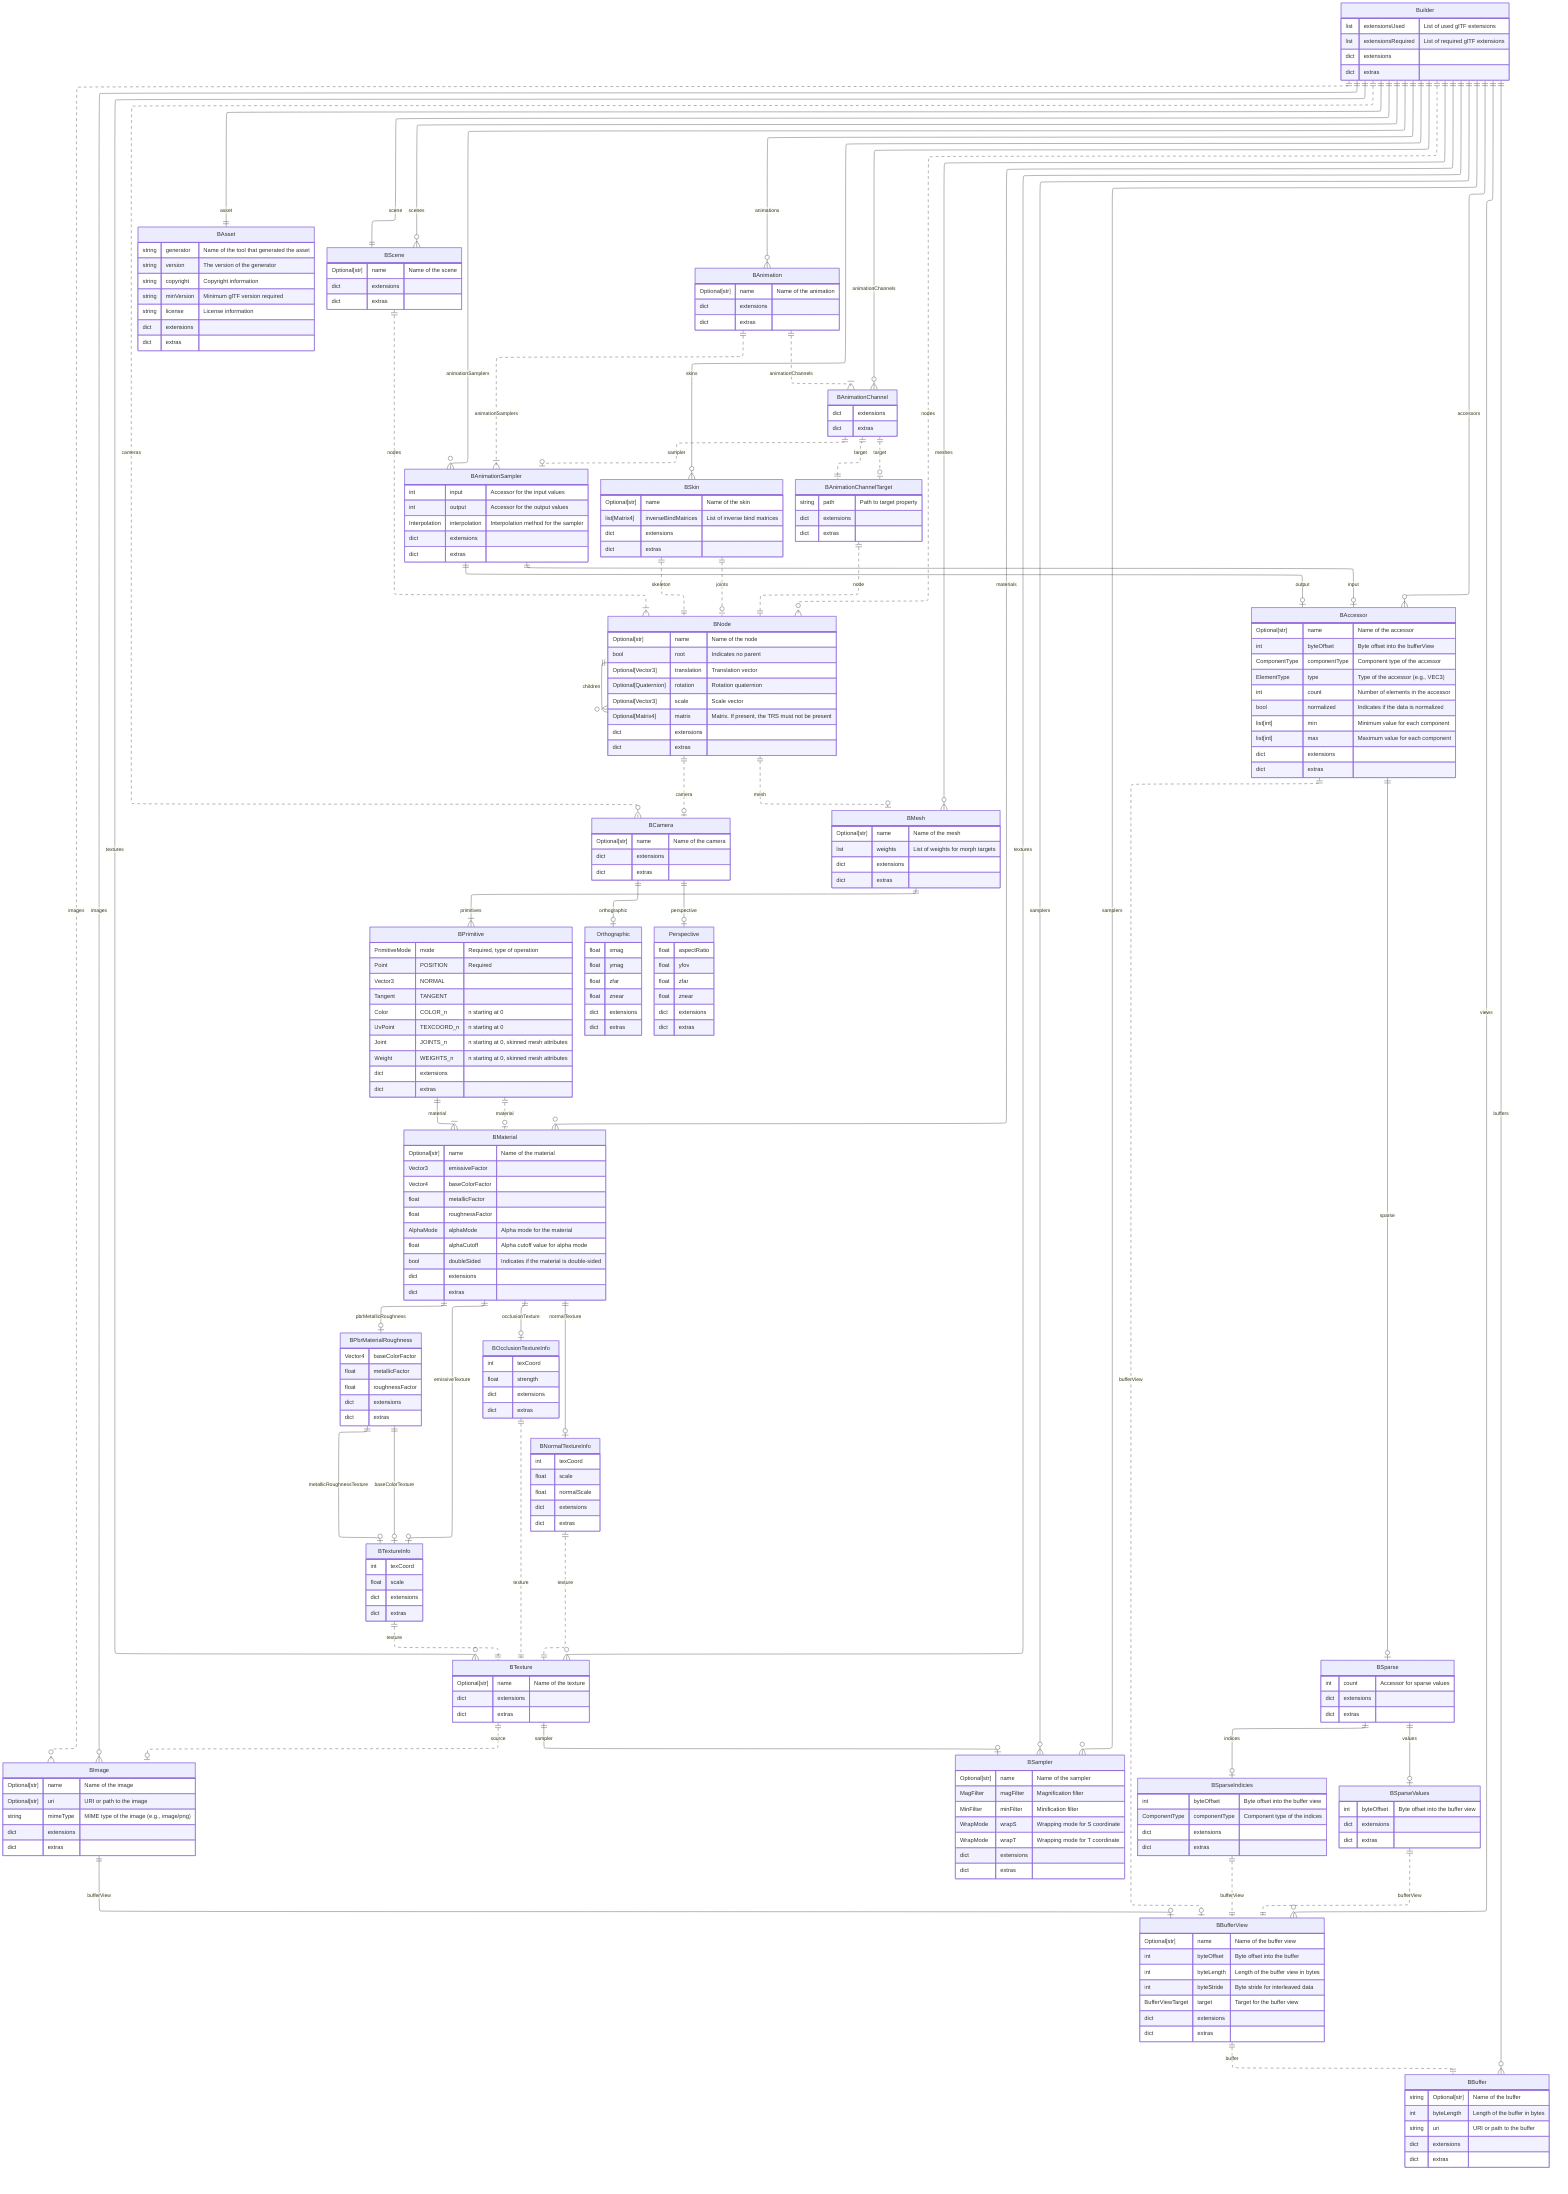 ---
    config:
        layout: elk
---
erDiagram
    direction TB
    Builder ||..o{ BNode : nodes
    Builder ||--|| BAsset : asset
    Builder ||--o{ BScene : scenes
    Builder ||--|| BScene : scene
    Builder ||--o{ BImage : images
    Builder ||..o{ BCamera : cameras
    Builder ||--o{ BTexture : textures
    Builder ||--o{ BSampler : samplers
    Builder ||--o{ BMaterial : materials
    Builder ||--o{ BMesh : meshes
    Builder ||--o{ BAnimation : animations
    Builder ||--o{ BAnimationChannel : animationChannels
    Builder ||--o{ BAnimationSampler : animationSamplers
    Builder ||--o{ BSkin : skins
    Builder ||--o{ BAccessor : accessors
    Builder ||--o{ BBufferView : views
    Builder ||--o{ BBuffer : buffers
    BAnimation ||..|{ BAnimationChannel : animationChannels
    BAnimation ||..|{ BAnimationSampler : animationSamplers
    BAnimationChannel ||..o| BAnimationChannelTarget : target
    BAnimationChannel ||..o| BAnimationSampler : sampler
    BNode ||..o| BCamera : camera
    BImage {
        Optional[str] name           "Name of the image"
        Optional[str] uri           "URI or path to the image"
        string mimeType      "MIME type of the image (e.g., image/png)"
        dict extensions
        dict extras
    }
    BImage ||--o| BBufferView : bufferView
    Builder {
        list extensionsUsed        "List of used glTF extensions"
        list extensionsRequired    "List of required glTF extensions"
        dict extensions
        dict extras
    }
    BScene ||..|{ BNode : nodes
    BNode ||--o{ BNode : children
    BNode ||..o| BMesh : mesh
    BMesh ||--|{ BPrimitive : primitives
    Builder ||..o{ BImage : images
    Builder ||--o{ BTexture : textures
    BPrimitive ||..o| BMaterial : material
    BPrimitive {
        PrimitiveMode mode "Required, type of operation"
        Point POSITION     "Required"
        Vector3 NORMAL
        Tangent TANGENT
        Color COLOR_n      "n starting at 0"
        UvPoint TEXCOORD_n "n starting at 0"
        Joint JOINTS_n     "n starting at 0, skinned mesh attributes"
        Weight WEIGHTS_n   "n starting at 0, skinned mesh attributes"
        dict extensions
        dict extras
    }
    BAsset {
        string generator      "Name of the tool that generated the asset"
        string version        "The version of the generator"
        string copyright      "Copyright information"
        string minVersion     "Minimum glTF version required"
        string license        "License information"
        dict extensions
        dict extras
    }
    BTexture {
        Optional[str] name           "Name of the texture"
        dict extensions
        dict extras
    }
    Builder ||--o{ BSampler : samplers
    BSampler {
        Optional[str] name           "Name of the sampler"
        MagFilter magFilter         "Magnification filter"
        MinFilter minFilter         "Minification filter"
        WrapMode wrapS             "Wrapping mode for S coordinate"
        WrapMode wrapT             "Wrapping mode for T coordinate"
        dict extensions
        dict extras
    }
    BNode {
        Optional[str] name           "Name of the node"
        bool root "Indicates no parent"
        Optional[Vector3] translation "Translation vector"
        Optional[Quaternion] rotation "Rotation quaternion"
        Optional[Vector3] scale "Scale vector"
        Optional[Matrix4] matrix "Matrix. If present, the TRS must not be present"
        dict extensions
        dict extras
    }
    BMesh {
        Optional[str] name    "Name of the mesh"
        list weights          "List of weights for morph targets"
        dict extensions
        dict extras
    }
    BMaterial {
        Optional[str] name           "Name of the material"
        Vector3 emissiveFactor
        Vector4 baseColorFactor
        float metallicFactor
        float roughnessFactor
        AlphaMode alphaMode       "Alpha mode for the material"
        float alphaCutoff     "Alpha cutoff value for alpha mode"
        bool doubleSided      "Indicates if the material is double-sided"
        dict extensions
        dict extras
    }
    BMaterial ||--o| BPbrMaterialRoughness : pbrMetallicRoughness
    BMaterial ||--o| BTextureInfo : emissiveTexture
    BMaterial ||--o| BNormalTextureInfo : normalTexture
    BPbrMaterialRoughness {
        Vector4 baseColorFactor
        float metallicFactor
        float roughnessFactor
        dict extensions
        dict extras
    }
    BPbrMaterialRoughness ||--o| BTextureInfo : baseColorTexture
    BPbrMaterialRoughness ||--o| BTextureInfo : metallicRoughnessTexture
    BTextureInfo {
        int texCoord
        float scale
        dict extensions
        dict extras
    }
    BTextureInfo ||..|| BTexture : texture
    BNormalTextureInfo {
        int texCoord
        float scale
        float normalScale
        dict extensions
        dict extras
    }
    BNormalTextureInfo ||..|| BTexture : texture
    BMaterial ||--o| BOcclusionTextureInfo : occlusionTexture
    BOcclusionTextureInfo {
        int texCoord
        float strength
        dict extensions
        dict extras
    }
    BOcclusionTextureInfo ||..|| BTexture : texture

    BScene {
        Optional[str] name           "Name of the scene"
        dict extensions
        dict extras
    }
    BCamera {
        Optional[str] name           "Name of the camera"
        dict extensions
        dict extras
    }
    BCamera ||--o| Orthographic : orthographic
    BCamera ||--o| Perspective : perspective
    Orthographic {
        float xmag
        float ymag
        float zfar
        float znear
        dict extensions
        dict extras
    }
    Perspective {
        float aspectRatio
        float yfov
        float zfar
        float znear
        dict extensions
        dict extras
    }
    BTexture ||..o| BImage : source
    BTexture ||--o| BSampler : sampler
    BSkin {
        Optional[str] name           "Name of the skin"
        list[Matrix4] inverseBindMatrices "List of inverse bind matrices"
        dict extensions
        dict extras
    }
    BSkin ||..|| BNode : skeleton
    BSkin ||..o| BNode : joints
    BPrimitive ||--|{ BMaterial : material
    BAccessor {
        Optional[str] name           "Name of the accessor"
        int byteOffset        "Byte offset into the bufferView"
        ComponentType componentType     "Component type of the accessor"
        ElementType type    "Type of the accessor (e.g., VEC3)"
        int count             "Number of elements in the accessor"
        bool normalized        "Indicates if the data is normalized"
        list[int] min              "Minimum value for each component"
        list[int] max              "Maximum value for each component"
        dict extensions
        dict extras
    }
    BAccessor ||--o| BSparse : sparse
    BSparse {
        int count      "Accessor for sparse values"
        dict extensions
        dict extras
    }
    BSparse ||--o| BSparseIndicies : indices
    BSparse ||--o| BSparseValues : values
    BSparseValues {
        int byteOffset "Byte offset into the buffer view"
        dict extensions
        dict extras
    }
    BSparseValues ||..|| BBufferView : bufferView
    BSparseIndicies {
        int byteOffset "Byte offset into the buffer view"
        ComponentType componentType "Component type of the indices"
        dict extensions
        dict extras
    }
    BSparseIndicies ||..|| BBufferView : bufferView
    BAccessor ||..o| BBufferView : bufferView
    BBufferView ||..|| BBuffer : buffer
    BBufferView {
        Optional[str] name           "Name of the buffer view"
        int byteOffset        "Byte offset into the buffer"
        int byteLength        "Length of the buffer view in bytes"
        int byteStride        "Byte stride for interleaved data"
        BufferViewTarget target "Target for the buffer view"
        dict extensions
        dict extras
    }
    BBuffer {
        string Optional[str]           "Name of the buffer"
        int byteLength        "Length of the buffer in bytes"
        string uri            "URI or path to the buffer"
        dict extensions
        dict extras
    }

BAnimationSampler {
    int input "Accessor for the input values"
    int output "Accessor for the output values"
    Interpolation interpolation "Interpolation method for the sampler"
    dict extensions
    dict extras
}
BAnimationSampler ||--o| BAccessor : input
BAnimationSampler ||--o| BAccessor : output
BAnimationChannel {
    dict extensions
    dict extras
}
BAnimationChannel ||..|| BAnimationChannelTarget : target
BAnimationChannelTarget {
    string path "Path to target property"
    dict extensions
    dict extras
}
BAnimationChannelTarget ||..|| BNode : node
BAnimation {
    Optional[str] name           "Name of the animation"
    dict extensions
    dict extras
}